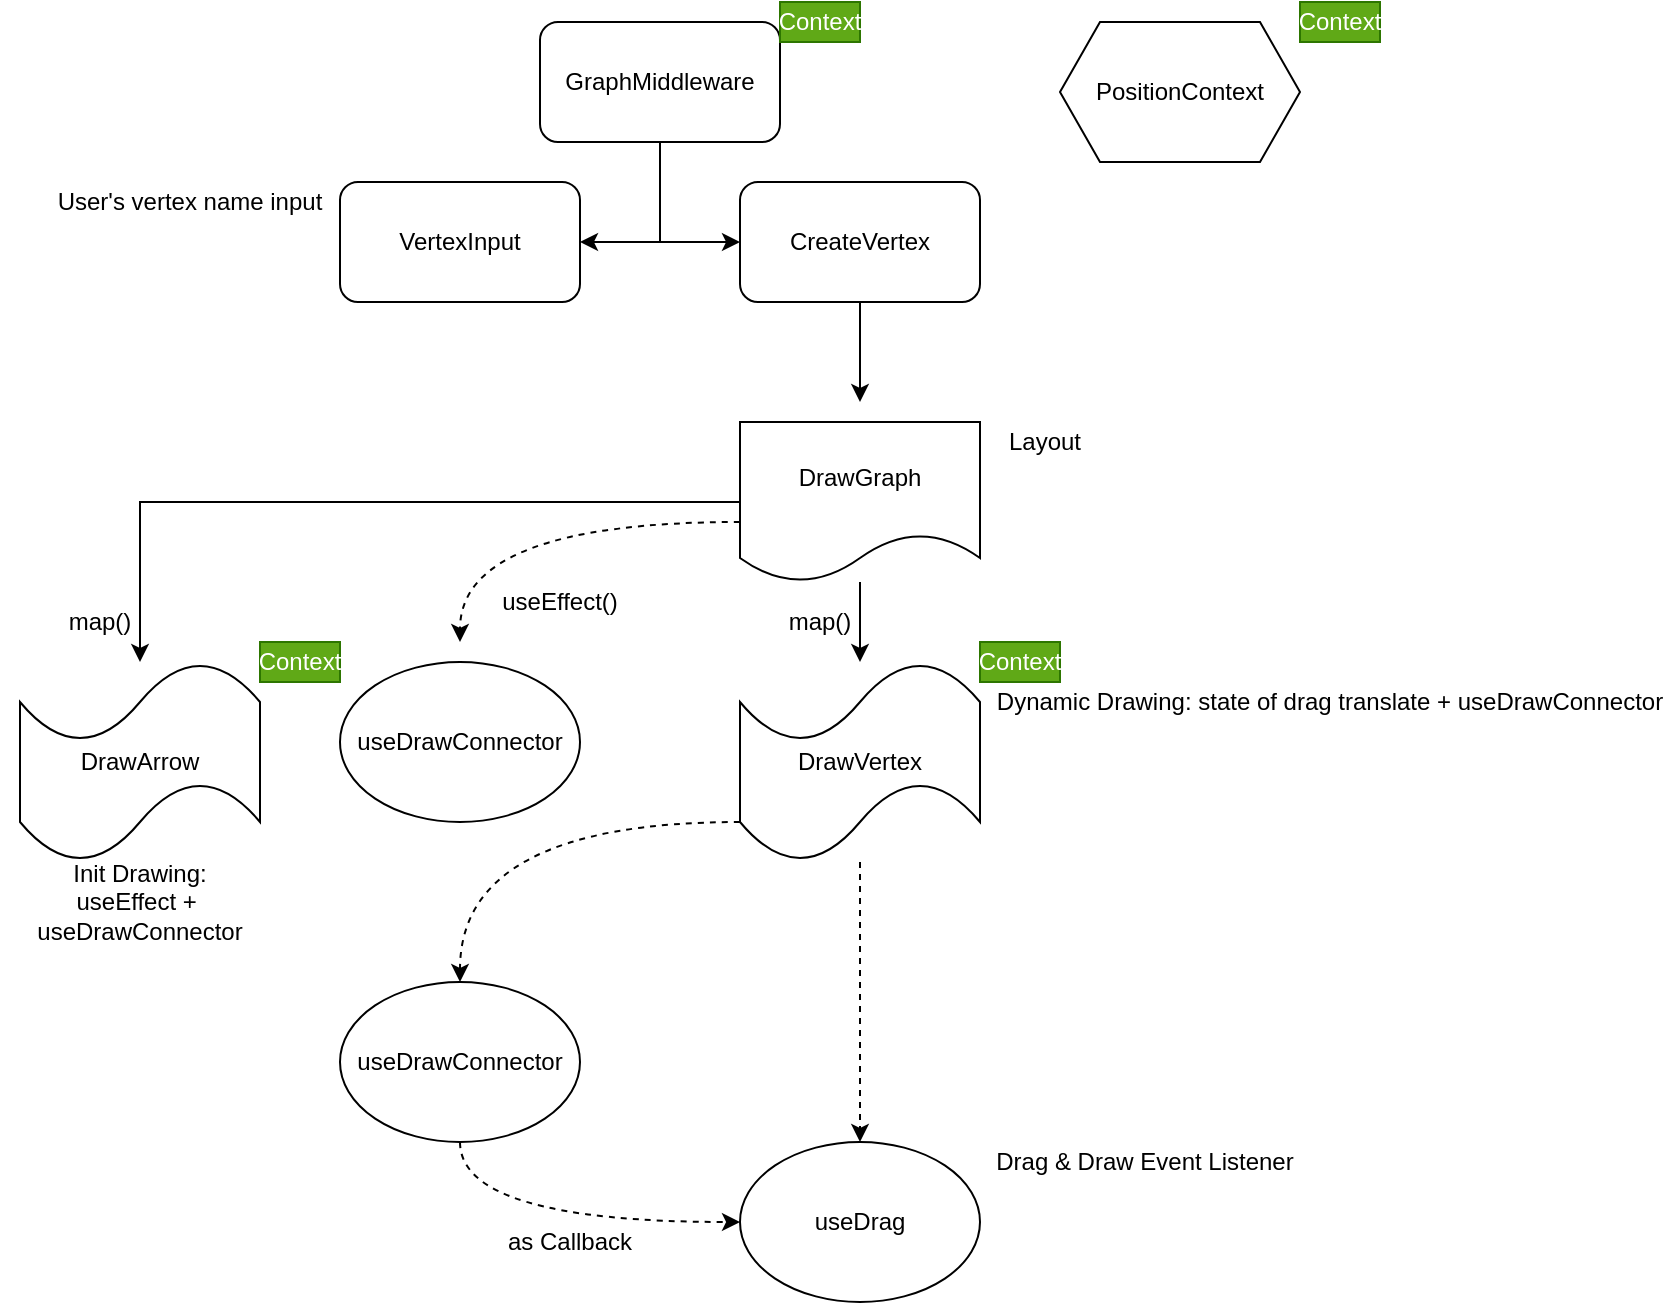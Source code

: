 <mxfile>
    <diagram id="iIiwLCl-KtBgN-D8_L1g" name="Page-1">
        <mxGraphModel dx="692" dy="504" grid="1" gridSize="10" guides="1" tooltips="1" connect="1" arrows="1" fold="1" page="1" pageScale="1" pageWidth="1200" pageHeight="1920" math="0" shadow="0">
            <root>
                <mxCell id="0"/>
                <mxCell id="1" parent="0"/>
                <mxCell id="2WGV7Rzfy_3PZK6U7CEp-2" value="VertexInput" style="rounded=1;whiteSpace=wrap;html=1;" parent="1" vertex="1">
                    <mxGeometry x="200" y="120" width="120" height="60" as="geometry"/>
                </mxCell>
                <mxCell id="2WGV7Rzfy_3PZK6U7CEp-28" style="edgeStyle=orthogonalEdgeStyle;rounded=0;orthogonalLoop=1;jettySize=auto;html=1;entryX=1;entryY=0.5;entryDx=0;entryDy=0;" parent="1" source="2WGV7Rzfy_3PZK6U7CEp-3" target="2WGV7Rzfy_3PZK6U7CEp-2" edge="1">
                    <mxGeometry relative="1" as="geometry"/>
                </mxCell>
                <mxCell id="2WGV7Rzfy_3PZK6U7CEp-31" style="edgeStyle=orthogonalEdgeStyle;rounded=0;orthogonalLoop=1;jettySize=auto;html=1;entryX=0;entryY=0.5;entryDx=0;entryDy=0;" parent="1" source="2WGV7Rzfy_3PZK6U7CEp-3" target="2WGV7Rzfy_3PZK6U7CEp-8" edge="1">
                    <mxGeometry relative="1" as="geometry">
                        <mxPoint x="370" y="190" as="targetPoint"/>
                        <Array as="points">
                            <mxPoint x="360" y="150"/>
                        </Array>
                    </mxGeometry>
                </mxCell>
                <mxCell id="2WGV7Rzfy_3PZK6U7CEp-3" value="&lt;span&gt;GraphMiddleware&lt;/span&gt;" style="rounded=1;whiteSpace=wrap;html=1;" parent="1" vertex="1">
                    <mxGeometry x="300" y="40" width="120" height="60" as="geometry"/>
                </mxCell>
                <mxCell id="2WGV7Rzfy_3PZK6U7CEp-32" value="" style="edgeStyle=orthogonalEdgeStyle;rounded=0;orthogonalLoop=1;jettySize=auto;html=1;" parent="1" source="2WGV7Rzfy_3PZK6U7CEp-8" edge="1">
                    <mxGeometry relative="1" as="geometry">
                        <mxPoint x="460" y="230" as="targetPoint"/>
                    </mxGeometry>
                </mxCell>
                <mxCell id="2WGV7Rzfy_3PZK6U7CEp-8" value="CreateVertex" style="rounded=1;whiteSpace=wrap;html=1;" parent="1" vertex="1">
                    <mxGeometry x="400" y="120" width="120" height="60" as="geometry"/>
                </mxCell>
                <mxCell id="2WGV7Rzfy_3PZK6U7CEp-19" value="Layout" style="text;html=1;strokeColor=none;fillColor=none;align=center;verticalAlign=middle;whiteSpace=wrap;rounded=0;" parent="1" vertex="1">
                    <mxGeometry x="525" y="240" width="55" height="20" as="geometry"/>
                </mxCell>
                <mxCell id="2WGV7Rzfy_3PZK6U7CEp-25" value="Dynamic Drawing: state of drag translate + useDrawConnector" style="text;html=1;strokeColor=none;fillColor=none;align=center;verticalAlign=middle;whiteSpace=wrap;rounded=0;" parent="1" vertex="1">
                    <mxGeometry x="525" y="370" width="340" height="20" as="geometry"/>
                </mxCell>
                <mxCell id="2WGV7Rzfy_3PZK6U7CEp-36" style="edgeStyle=orthogonalEdgeStyle;rounded=0;orthogonalLoop=1;jettySize=auto;html=1;" parent="1" source="2WGV7Rzfy_3PZK6U7CEp-26" target="2WGV7Rzfy_3PZK6U7CEp-33" edge="1">
                    <mxGeometry relative="1" as="geometry"/>
                </mxCell>
                <mxCell id="2WGV7Rzfy_3PZK6U7CEp-37" style="edgeStyle=orthogonalEdgeStyle;rounded=0;orthogonalLoop=1;jettySize=auto;html=1;" parent="1" source="2WGV7Rzfy_3PZK6U7CEp-26" target="2WGV7Rzfy_3PZK6U7CEp-34" edge="1">
                    <mxGeometry relative="1" as="geometry"/>
                </mxCell>
                <mxCell id="2WGV7Rzfy_3PZK6U7CEp-45" style="edgeStyle=orthogonalEdgeStyle;rounded=0;orthogonalLoop=1;jettySize=auto;html=1;dashed=1;curved=1;" parent="1" source="2WGV7Rzfy_3PZK6U7CEp-26" edge="1">
                    <mxGeometry relative="1" as="geometry">
                        <mxPoint x="260" y="350" as="targetPoint"/>
                        <Array as="points">
                            <mxPoint x="260" y="290"/>
                        </Array>
                    </mxGeometry>
                </mxCell>
                <mxCell id="2WGV7Rzfy_3PZK6U7CEp-26" value="&lt;span&gt;DrawGraph&lt;/span&gt;" style="shape=document;whiteSpace=wrap;html=1;boundedLbl=1;" parent="1" vertex="1">
                    <mxGeometry x="400" y="240" width="120" height="80" as="geometry"/>
                </mxCell>
                <mxCell id="2WGV7Rzfy_3PZK6U7CEp-38" style="edgeStyle=orthogonalEdgeStyle;rounded=0;orthogonalLoop=1;jettySize=auto;html=1;dashed=1;entryX=0.5;entryY=0;entryDx=0;entryDy=0;" parent="1" source="2WGV7Rzfy_3PZK6U7CEp-33" target="2WGV7Rzfy_3PZK6U7CEp-43" edge="1">
                    <mxGeometry relative="1" as="geometry">
                        <mxPoint x="460" y="580" as="targetPoint"/>
                    </mxGeometry>
                </mxCell>
                <mxCell id="2WGV7Rzfy_3PZK6U7CEp-47" style="edgeStyle=orthogonalEdgeStyle;rounded=0;orthogonalLoop=1;jettySize=auto;html=1;dashed=1;curved=1;" parent="1" source="2WGV7Rzfy_3PZK6U7CEp-33" edge="1">
                    <mxGeometry relative="1" as="geometry">
                        <mxPoint x="260" y="520" as="targetPoint"/>
                        <Array as="points">
                            <mxPoint x="260" y="440"/>
                        </Array>
                    </mxGeometry>
                </mxCell>
                <mxCell id="2WGV7Rzfy_3PZK6U7CEp-33" value="DrawVertex&lt;br&gt;" style="shape=tape;whiteSpace=wrap;html=1;" parent="1" vertex="1">
                    <mxGeometry x="400" y="360" width="120" height="100" as="geometry"/>
                </mxCell>
                <mxCell id="2WGV7Rzfy_3PZK6U7CEp-34" value="DrawArrow" style="shape=tape;whiteSpace=wrap;html=1;" parent="1" vertex="1">
                    <mxGeometry x="40" y="360" width="120" height="100" as="geometry"/>
                </mxCell>
                <mxCell id="2WGV7Rzfy_3PZK6U7CEp-39" value="Drag &amp;amp; Draw Event Listener" style="text;html=1;strokeColor=none;fillColor=none;align=center;verticalAlign=middle;whiteSpace=wrap;rounded=0;" parent="1" vertex="1">
                    <mxGeometry x="525" y="600" width="155" height="20" as="geometry"/>
                </mxCell>
                <mxCell id="2WGV7Rzfy_3PZK6U7CEp-42" value="useDrawConnector" style="ellipse;whiteSpace=wrap;html=1;" parent="1" vertex="1">
                    <mxGeometry x="200" y="360" width="120" height="80" as="geometry"/>
                </mxCell>
                <mxCell id="2WGV7Rzfy_3PZK6U7CEp-43" value="useDrag" style="ellipse;whiteSpace=wrap;html=1;" parent="1" vertex="1">
                    <mxGeometry x="400" y="600" width="120" height="80" as="geometry"/>
                </mxCell>
                <mxCell id="2WGV7Rzfy_3PZK6U7CEp-62" style="edgeStyle=orthogonalEdgeStyle;curved=1;rounded=0;orthogonalLoop=1;jettySize=auto;html=1;entryX=0;entryY=0.5;entryDx=0;entryDy=0;dashed=1;exitX=0.5;exitY=1;exitDx=0;exitDy=0;" parent="1" source="2WGV7Rzfy_3PZK6U7CEp-44" target="2WGV7Rzfy_3PZK6U7CEp-43" edge="1">
                    <mxGeometry relative="1" as="geometry">
                        <Array as="points">
                            <mxPoint x="260" y="640"/>
                        </Array>
                    </mxGeometry>
                </mxCell>
                <mxCell id="2WGV7Rzfy_3PZK6U7CEp-44" value="useDrawConnector" style="ellipse;whiteSpace=wrap;html=1;" parent="1" vertex="1">
                    <mxGeometry x="200" y="520" width="120" height="80" as="geometry"/>
                </mxCell>
                <mxCell id="2WGV7Rzfy_3PZK6U7CEp-50" value="User's vertex name input" style="text;html=1;strokeColor=none;fillColor=none;align=center;verticalAlign=middle;whiteSpace=wrap;rounded=0;" parent="1" vertex="1">
                    <mxGeometry x="50" y="120" width="150" height="20" as="geometry"/>
                </mxCell>
                <mxCell id="2WGV7Rzfy_3PZK6U7CEp-52" value="map()" style="text;html=1;strokeColor=none;fillColor=none;align=center;verticalAlign=middle;whiteSpace=wrap;rounded=0;" parent="1" vertex="1">
                    <mxGeometry x="420" y="330" width="40" height="20" as="geometry"/>
                </mxCell>
                <mxCell id="2WGV7Rzfy_3PZK6U7CEp-53" value="map()" style="text;html=1;strokeColor=none;fillColor=none;align=center;verticalAlign=middle;whiteSpace=wrap;rounded=0;" parent="1" vertex="1">
                    <mxGeometry x="60" y="330" width="40" height="20" as="geometry"/>
                </mxCell>
                <mxCell id="2WGV7Rzfy_3PZK6U7CEp-54" value="useEffect()" style="text;html=1;strokeColor=none;fillColor=none;align=center;verticalAlign=middle;whiteSpace=wrap;rounded=0;" parent="1" vertex="1">
                    <mxGeometry x="280" y="320" width="60" height="20" as="geometry"/>
                </mxCell>
                <mxCell id="2WGV7Rzfy_3PZK6U7CEp-55" value="as Callback" style="text;html=1;strokeColor=none;fillColor=none;align=center;verticalAlign=middle;whiteSpace=wrap;rounded=0;" parent="1" vertex="1">
                    <mxGeometry x="280" y="640" width="70" height="20" as="geometry"/>
                </mxCell>
                <mxCell id="3" value="PositionContext" style="shape=hexagon;perimeter=hexagonPerimeter2;whiteSpace=wrap;html=1;fixedSize=1;" parent="1" vertex="1">
                    <mxGeometry x="560" y="40" width="120" height="70" as="geometry"/>
                </mxCell>
                <mxCell id="13" value="Context" style="text;html=1;strokeColor=#2D7600;fillColor=#60a917;align=center;verticalAlign=middle;whiteSpace=wrap;rounded=0;fontColor=#ffffff;" parent="1" vertex="1">
                    <mxGeometry x="680" y="30" width="40" height="20" as="geometry"/>
                </mxCell>
                <mxCell id="14" value="Context" style="text;html=1;strokeColor=#2D7600;fillColor=#60a917;align=center;verticalAlign=middle;whiteSpace=wrap;rounded=0;fontColor=#ffffff;" parent="1" vertex="1">
                    <mxGeometry x="420" y="30" width="40" height="20" as="geometry"/>
                </mxCell>
                <mxCell id="15" value="Context" style="text;html=1;strokeColor=#2D7600;fillColor=#60a917;align=center;verticalAlign=middle;whiteSpace=wrap;rounded=0;fontColor=#ffffff;" parent="1" vertex="1">
                    <mxGeometry x="520" y="350" width="40" height="20" as="geometry"/>
                </mxCell>
                <mxCell id="17" value="Context" style="text;html=1;strokeColor=#2D7600;fillColor=#60a917;align=center;verticalAlign=middle;whiteSpace=wrap;rounded=0;fontColor=#ffffff;" parent="1" vertex="1">
                    <mxGeometry x="160" y="350" width="40" height="20" as="geometry"/>
                </mxCell>
                <mxCell id="18" value="Init Drawing: &lt;br&gt;useEffect +&amp;nbsp; &lt;br&gt;useDrawConnector" style="text;html=1;strokeColor=none;fillColor=none;align=center;verticalAlign=middle;whiteSpace=wrap;rounded=0;" vertex="1" parent="1">
                    <mxGeometry x="30" y="470" width="140" height="20" as="geometry"/>
                </mxCell>
            </root>
        </mxGraphModel>
    </diagram>
</mxfile>